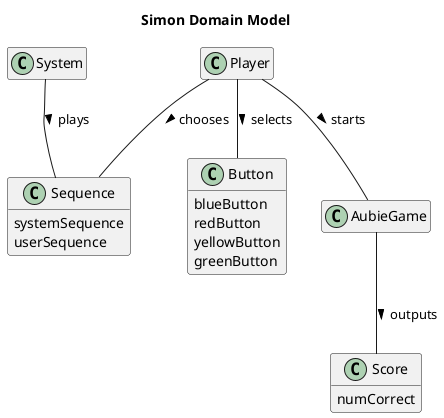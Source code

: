 @startuml

title Simon Domain Model
class AubieGame {
}

class Player {
}


class Sequence{
systemSequence
userSequence
}

class Button {
blueButton
redButton
yellowButton
greenButton
}

class Score {
numCorrect
}

class System {
}

Player -- AubieGame: starts >
Player -- Button: selects >
Player -- Sequence: chooses >
AubieGame -- Score: outputs >
System -- Sequence: plays >




hide empty members
hide methods

@enduml